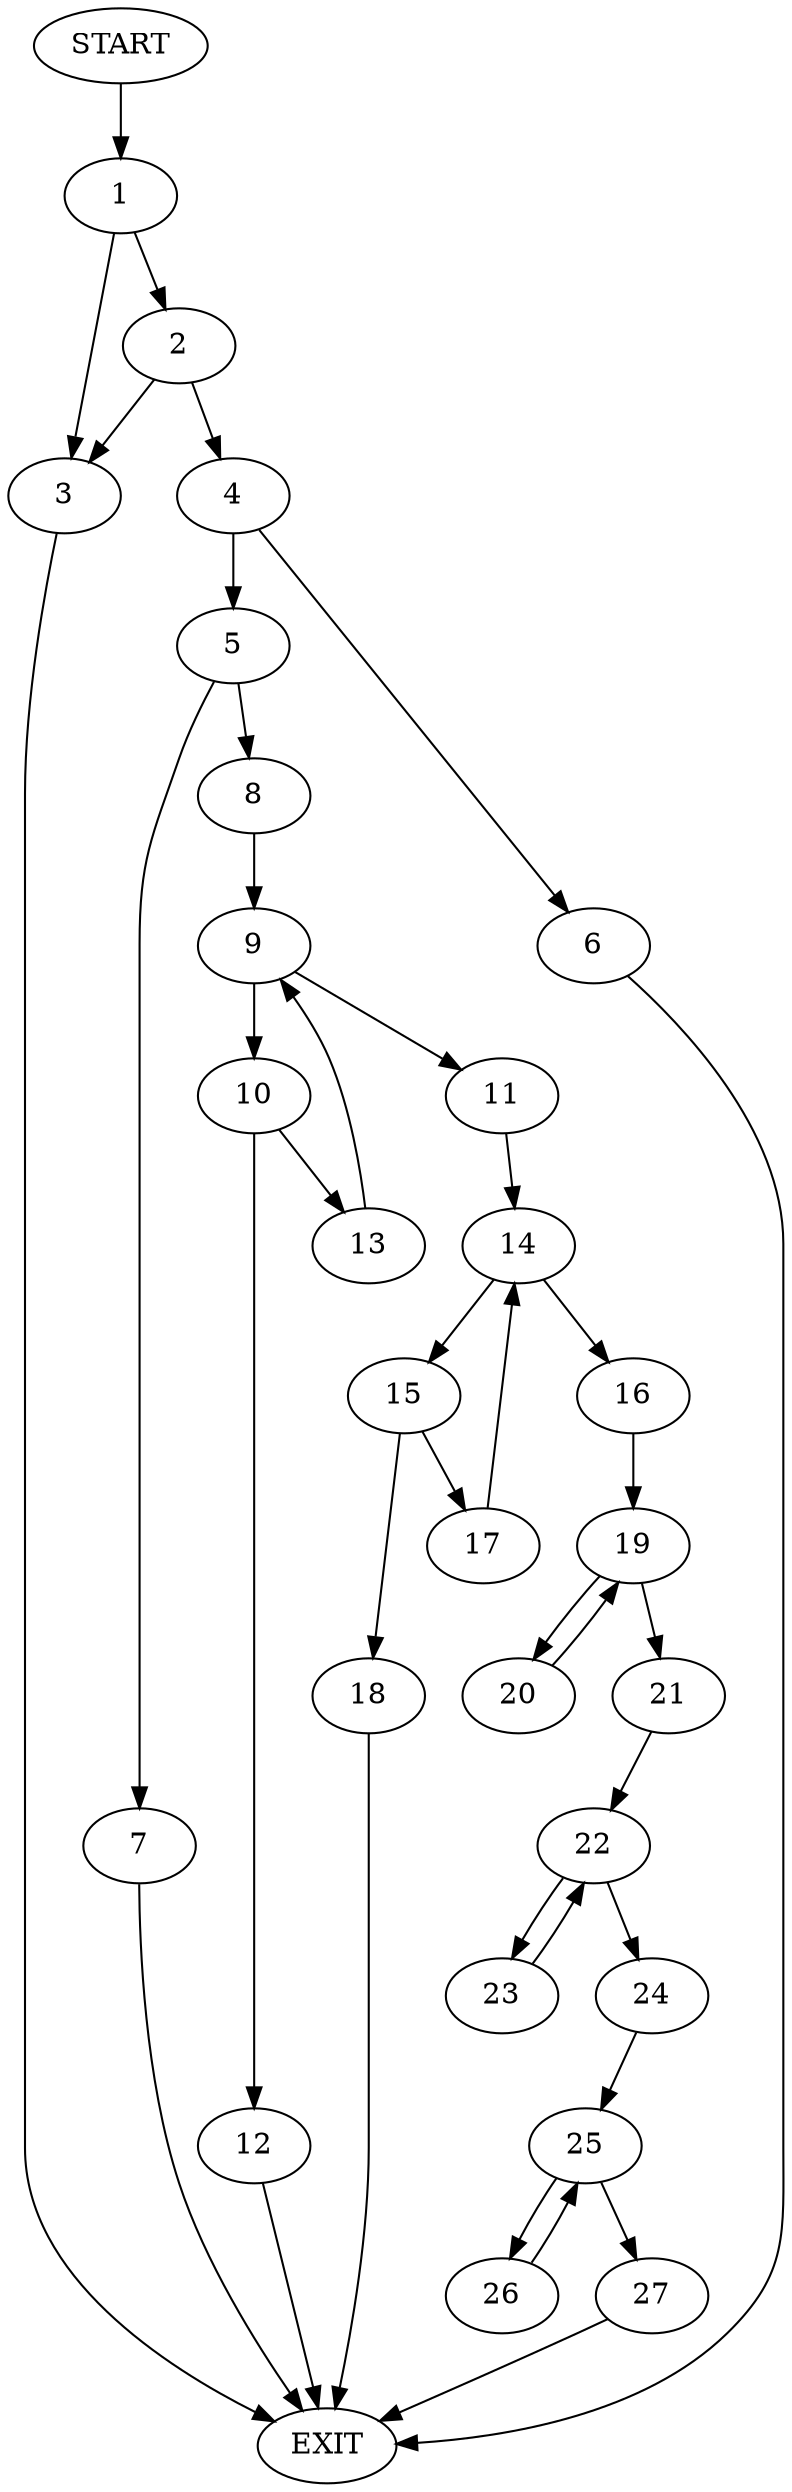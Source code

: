 digraph {
0 [label="START"]
28 [label="EXIT"]
0 -> 1
1 -> 2
1 -> 3
2 -> 4
2 -> 3
3 -> 28
4 -> 5
4 -> 6
6 -> 28
5 -> 7
5 -> 8
7 -> 28
8 -> 9
9 -> 10
9 -> 11
10 -> 12
10 -> 13
11 -> 14
12 -> 28
13 -> 9
14 -> 15
14 -> 16
15 -> 17
15 -> 18
16 -> 19
17 -> 14
18 -> 28
19 -> 20
19 -> 21
21 -> 22
20 -> 19
22 -> 23
22 -> 24
23 -> 22
24 -> 25
25 -> 26
25 -> 27
26 -> 25
27 -> 28
}
